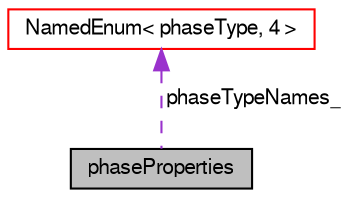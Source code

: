 digraph "phaseProperties"
{
  bgcolor="transparent";
  edge [fontname="FreeSans",fontsize="10",labelfontname="FreeSans",labelfontsize="10"];
  node [fontname="FreeSans",fontsize="10",shape=record];
  Node1 [label="phaseProperties",height=0.2,width=0.4,color="black", fillcolor="grey75", style="filled", fontcolor="black"];
  Node2 -> Node1 [dir="back",color="darkorchid3",fontsize="10",style="dashed",label=" phaseTypeNames_" ,fontname="FreeSans"];
  Node2 [label="NamedEnum\< phaseType, 4 \>",height=0.2,width=0.4,color="red",URL="$a25998.html"];
}
